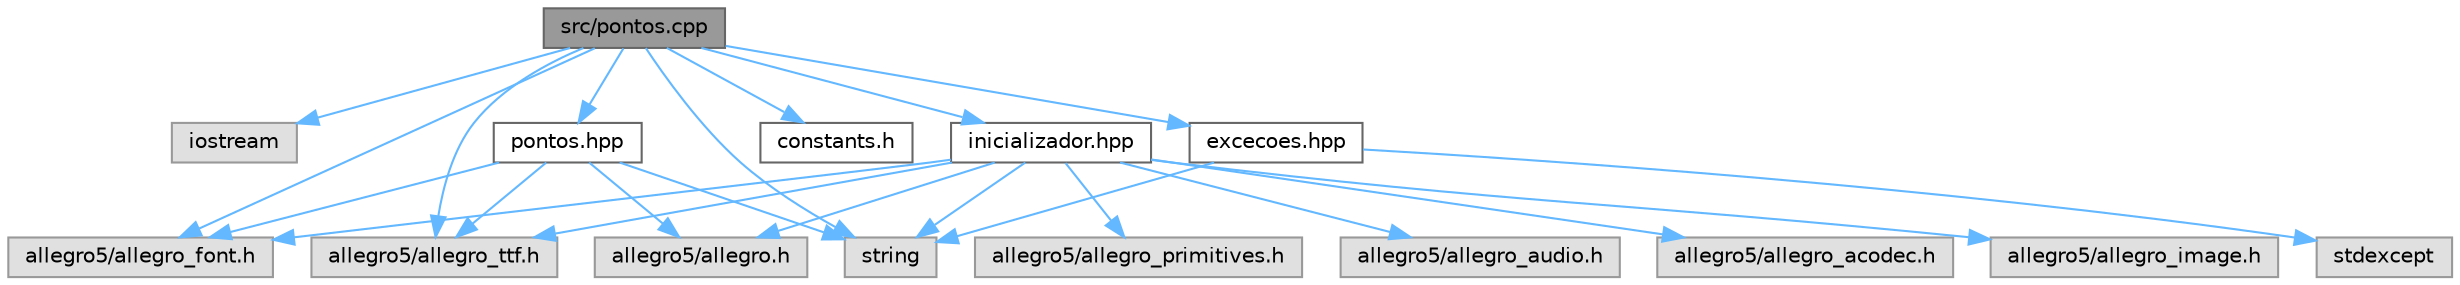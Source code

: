 digraph "src/pontos.cpp"
{
 // LATEX_PDF_SIZE
  bgcolor="transparent";
  edge [fontname=Helvetica,fontsize=10,labelfontname=Helvetica,labelfontsize=10];
  node [fontname=Helvetica,fontsize=10,shape=box,height=0.2,width=0.4];
  Node1 [id="Node000001",label="src/pontos.cpp",height=0.2,width=0.4,color="gray40", fillcolor="grey60", style="filled", fontcolor="black",tooltip=" "];
  Node1 -> Node2 [id="edge1_Node000001_Node000002",color="steelblue1",style="solid",tooltip=" "];
  Node2 [id="Node000002",label="iostream",height=0.2,width=0.4,color="grey60", fillcolor="#E0E0E0", style="filled",tooltip=" "];
  Node1 -> Node3 [id="edge2_Node000001_Node000003",color="steelblue1",style="solid",tooltip=" "];
  Node3 [id="Node000003",label="allegro5/allegro_ttf.h",height=0.2,width=0.4,color="grey60", fillcolor="#E0E0E0", style="filled",tooltip=" "];
  Node1 -> Node4 [id="edge3_Node000001_Node000004",color="steelblue1",style="solid",tooltip=" "];
  Node4 [id="Node000004",label="allegro5/allegro_font.h",height=0.2,width=0.4,color="grey60", fillcolor="#E0E0E0", style="filled",tooltip=" "];
  Node1 -> Node5 [id="edge4_Node000001_Node000005",color="steelblue1",style="solid",tooltip=" "];
  Node5 [id="Node000005",label="string",height=0.2,width=0.4,color="grey60", fillcolor="#E0E0E0", style="filled",tooltip=" "];
  Node1 -> Node6 [id="edge5_Node000001_Node000006",color="steelblue1",style="solid",tooltip=" "];
  Node6 [id="Node000006",label="pontos.hpp",height=0.2,width=0.4,color="grey40", fillcolor="white", style="filled",URL="$pontos_8hpp.html",tooltip=" "];
  Node6 -> Node5 [id="edge6_Node000006_Node000005",color="steelblue1",style="solid",tooltip=" "];
  Node6 -> Node4 [id="edge7_Node000006_Node000004",color="steelblue1",style="solid",tooltip=" "];
  Node6 -> Node7 [id="edge8_Node000006_Node000007",color="steelblue1",style="solid",tooltip=" "];
  Node7 [id="Node000007",label="allegro5/allegro.h",height=0.2,width=0.4,color="grey60", fillcolor="#E0E0E0", style="filled",tooltip=" "];
  Node6 -> Node3 [id="edge9_Node000006_Node000003",color="steelblue1",style="solid",tooltip=" "];
  Node1 -> Node8 [id="edge10_Node000001_Node000008",color="steelblue1",style="solid",tooltip=" "];
  Node8 [id="Node000008",label="constants.h",height=0.2,width=0.4,color="grey40", fillcolor="white", style="filled",URL="$constants_8h.html",tooltip=" "];
  Node1 -> Node9 [id="edge11_Node000001_Node000009",color="steelblue1",style="solid",tooltip=" "];
  Node9 [id="Node000009",label="inicializador.hpp",height=0.2,width=0.4,color="grey40", fillcolor="white", style="filled",URL="$inicializador_8hpp.html",tooltip=" "];
  Node9 -> Node5 [id="edge12_Node000009_Node000005",color="steelblue1",style="solid",tooltip=" "];
  Node9 -> Node7 [id="edge13_Node000009_Node000007",color="steelblue1",style="solid",tooltip=" "];
  Node9 -> Node4 [id="edge14_Node000009_Node000004",color="steelblue1",style="solid",tooltip=" "];
  Node9 -> Node3 [id="edge15_Node000009_Node000003",color="steelblue1",style="solid",tooltip=" "];
  Node9 -> Node10 [id="edge16_Node000009_Node000010",color="steelblue1",style="solid",tooltip=" "];
  Node10 [id="Node000010",label="allegro5/allegro_audio.h",height=0.2,width=0.4,color="grey60", fillcolor="#E0E0E0", style="filled",tooltip=" "];
  Node9 -> Node11 [id="edge17_Node000009_Node000011",color="steelblue1",style="solid",tooltip=" "];
  Node11 [id="Node000011",label="allegro5/allegro_acodec.h",height=0.2,width=0.4,color="grey60", fillcolor="#E0E0E0", style="filled",tooltip=" "];
  Node9 -> Node12 [id="edge18_Node000009_Node000012",color="steelblue1",style="solid",tooltip=" "];
  Node12 [id="Node000012",label="allegro5/allegro_image.h",height=0.2,width=0.4,color="grey60", fillcolor="#E0E0E0", style="filled",tooltip=" "];
  Node9 -> Node13 [id="edge19_Node000009_Node000013",color="steelblue1",style="solid",tooltip=" "];
  Node13 [id="Node000013",label="allegro5/allegro_primitives.h",height=0.2,width=0.4,color="grey60", fillcolor="#E0E0E0", style="filled",tooltip=" "];
  Node1 -> Node14 [id="edge20_Node000001_Node000014",color="steelblue1",style="solid",tooltip=" "];
  Node14 [id="Node000014",label="excecoes.hpp",height=0.2,width=0.4,color="grey40", fillcolor="white", style="filled",URL="$excecoes_8hpp.html",tooltip=" "];
  Node14 -> Node15 [id="edge21_Node000014_Node000015",color="steelblue1",style="solid",tooltip=" "];
  Node15 [id="Node000015",label="stdexcept",height=0.2,width=0.4,color="grey60", fillcolor="#E0E0E0", style="filled",tooltip=" "];
  Node14 -> Node5 [id="edge22_Node000014_Node000005",color="steelblue1",style="solid",tooltip=" "];
}
